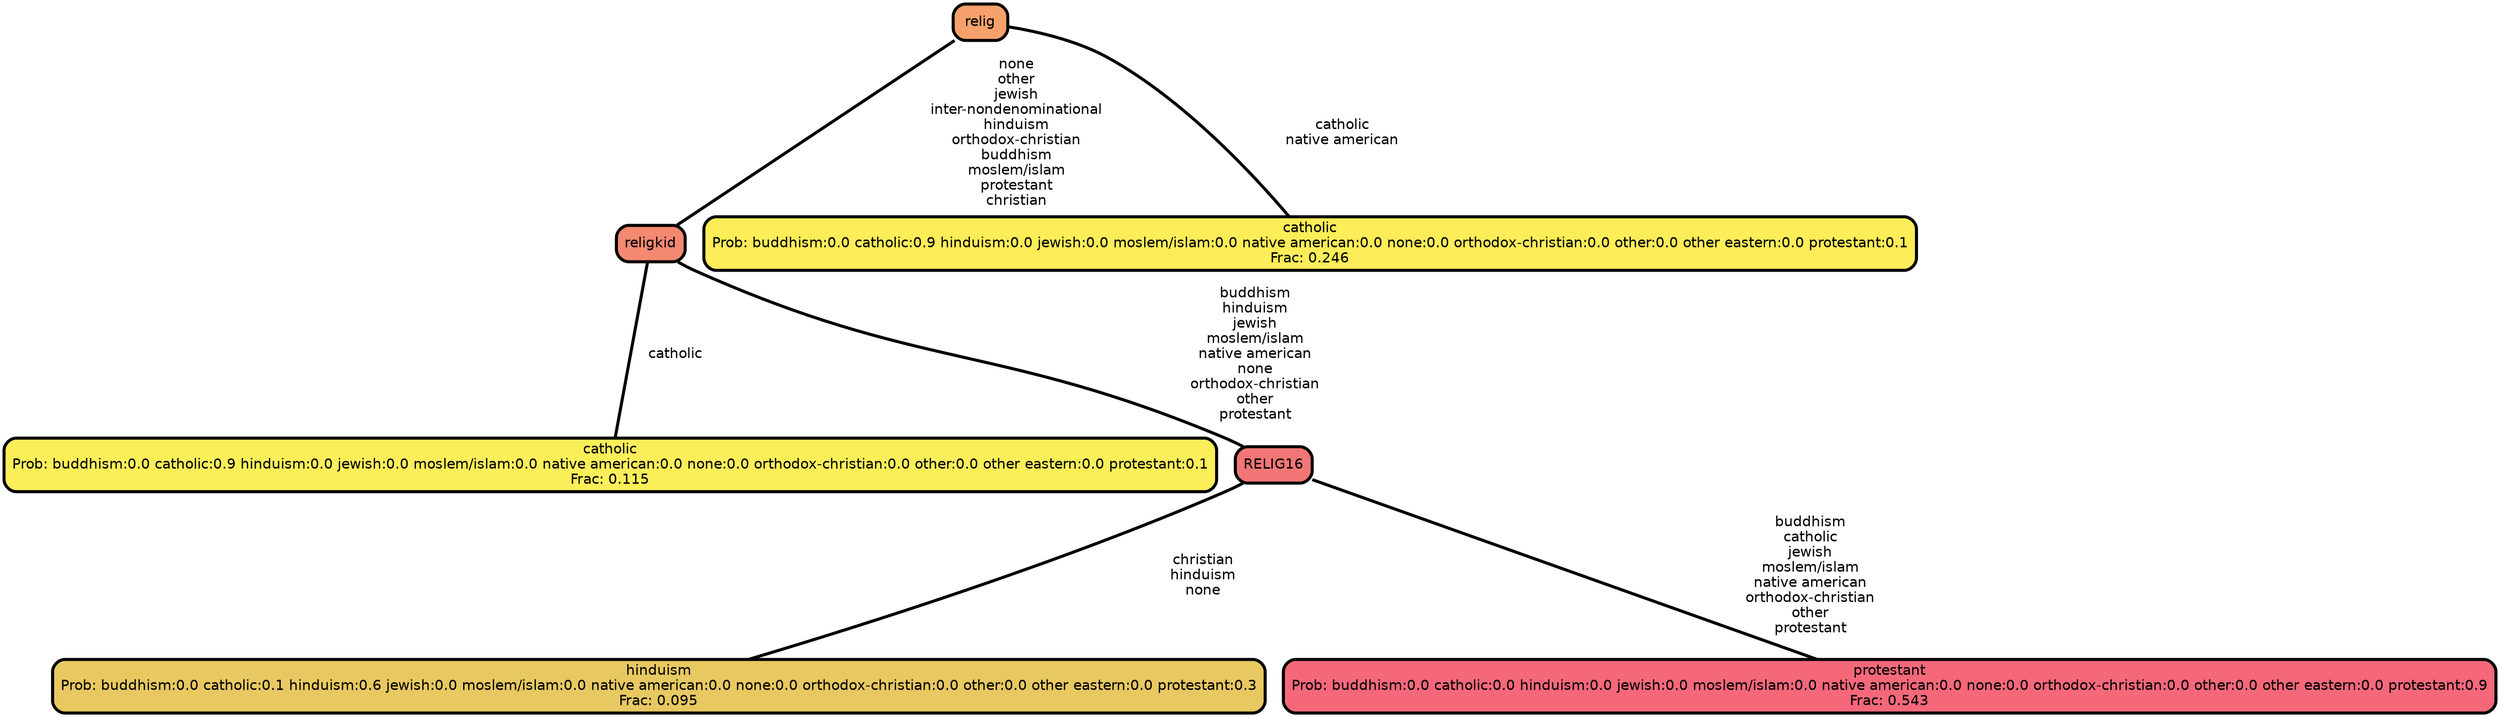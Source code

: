 graph Tree {
node [shape=box, style="filled, rounded",color="black",penwidth="3",fontcolor="black",                 fontname=helvetica] ;
graph [ranksep="0 equally", splines=straight,                 bgcolor=transparent, dpi=200] ;
edge [fontname=helvetica, color=black] ;
0 [label="catholic
Prob: buddhism:0.0 catholic:0.9 hinduism:0.0 jewish:0.0 moslem/islam:0.0 native american:0.0 none:0.0 orthodox-christian:0.0 other:0.0 other eastern:0.0 protestant:0.1
Frac: 0.115", fillcolor="#fbef59"] ;
1 [label="religkid", fillcolor="#f48971"] ;
2 [label="hinduism
Prob: buddhism:0.0 catholic:0.1 hinduism:0.6 jewish:0.0 moslem/islam:0.0 native american:0.0 none:0.0 orthodox-christian:0.0 other:0.0 other eastern:0.0 protestant:0.3
Frac: 0.095", fillcolor="#e7c861"] ;
3 [label="RELIG16", fillcolor="#f37676"] ;
4 [label="protestant
Prob: buddhism:0.0 catholic:0.0 hinduism:0.0 jewish:0.0 moslem/islam:0.0 native american:0.0 none:0.0 orthodox-christian:0.0 other:0.0 other eastern:0.0 protestant:0.9
Frac: 0.543", fillcolor="#f5687a"] ;
5 [label="relig", fillcolor="#f6a16b"] ;
6 [label="catholic
Prob: buddhism:0.0 catholic:0.9 hinduism:0.0 jewish:0.0 moslem/islam:0.0 native american:0.0 none:0.0 orthodox-christian:0.0 other:0.0 other eastern:0.0 protestant:0.1
Frac: 0.246", fillcolor="#fded58"] ;
1 -- 0 [label=" catholic",penwidth=3] ;
1 -- 3 [label=" buddhism\n hinduism\n jewish\n moslem/islam\n native american\n none\n orthodox-christian\n other\n protestant",penwidth=3] ;
3 -- 2 [label=" christian\n hinduism\n none",penwidth=3] ;
3 -- 4 [label=" buddhism\n catholic\n jewish\n moslem/islam\n native american\n orthodox-christian\n other\n protestant",penwidth=3] ;
5 -- 1 [label=" none\n other\n jewish\n inter-nondenominational\n hinduism\n orthodox-christian\n buddhism\n moslem/islam\n protestant\n christian",penwidth=3] ;
5 -- 6 [label=" catholic\n native american",penwidth=3] ;
{rank = same;}}